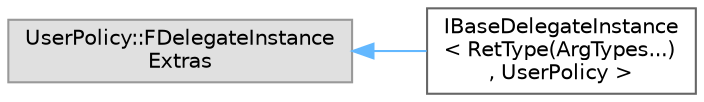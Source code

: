 digraph "Graphical Class Hierarchy"
{
 // INTERACTIVE_SVG=YES
 // LATEX_PDF_SIZE
  bgcolor="transparent";
  edge [fontname=Helvetica,fontsize=10,labelfontname=Helvetica,labelfontsize=10];
  node [fontname=Helvetica,fontsize=10,shape=box,height=0.2,width=0.4];
  rankdir="LR";
  Node0 [id="Node000000",label="UserPolicy::FDelegateInstance\lExtras",height=0.2,width=0.4,color="grey60", fillcolor="#E0E0E0", style="filled",tooltip=" "];
  Node0 -> Node1 [id="edge9849_Node000000_Node000001",dir="back",color="steelblue1",style="solid",tooltip=" "];
  Node1 [id="Node000001",label="IBaseDelegateInstance\l\< RetType(ArgTypes...)\l, UserPolicy \>",height=0.2,width=0.4,color="grey40", fillcolor="white", style="filled",URL="$d6/da5/structIBaseDelegateInstance_3_01RetType_07ArgTypes_8_8_8_08_00_01UserPolicy_01_4.html",tooltip=" "];
}
